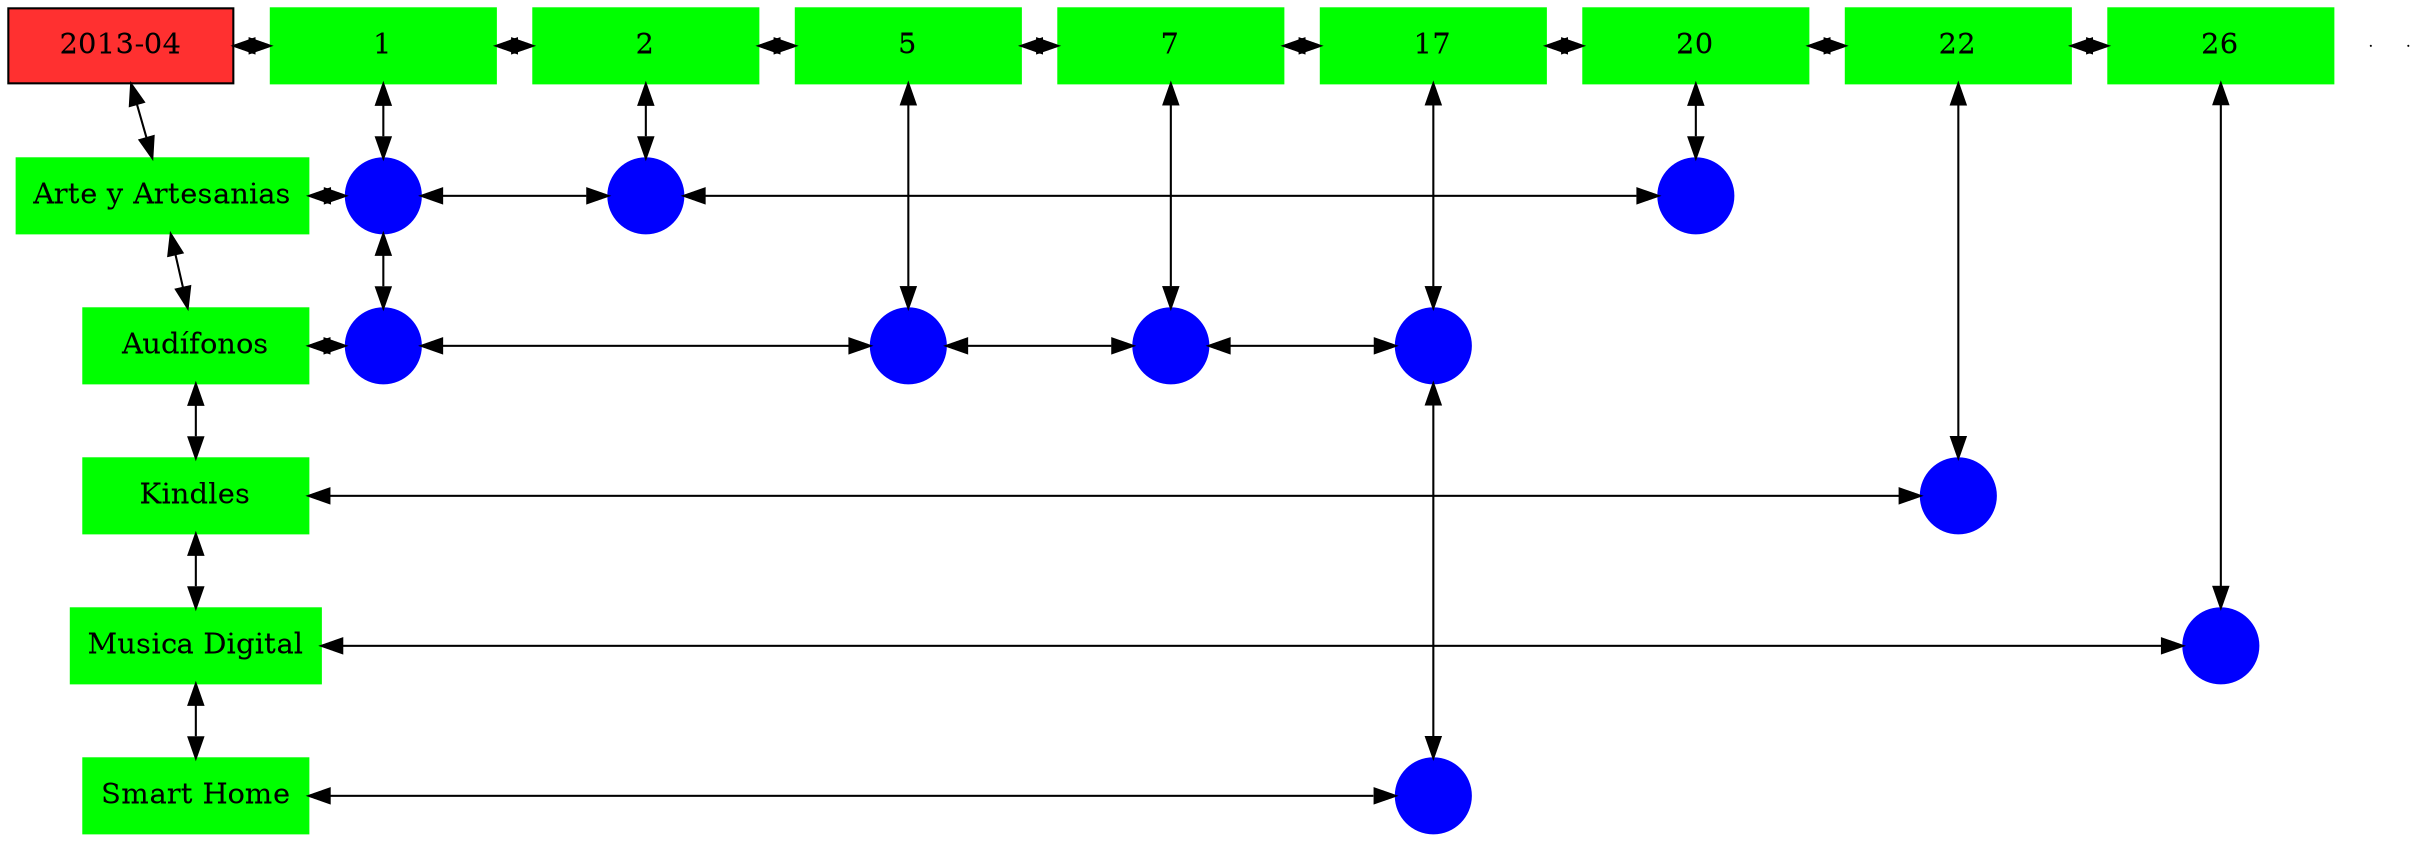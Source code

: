 digraph G{
node[shape="box"];
nodeMt[ label = "2013-04", width = 1.5, style = filled, fillcolor = firebrick1, group = 1 ];
e0[ shape = point, width = 0 ];
e1[ shape = point, width = 0 ];
node0xc001e3e0a0[label="1",color=green,style =filled,width = 1.5 group=1];
nodeMt->node0xc001e3e0a0[dir="both"];
{rank=same;nodeMt;node0xc001e3e0a0;}
node0xc00208b6d0[label="2",color=green,style =filled,width = 1.5 group=2];
node0xc001e3e0a0->node0xc00208b6d0[dir="both"];
{rank=same;node0xc001e3e0a0;node0xc00208b6d0;}
node0xc0021cbc70[label="5",color=green,style =filled,width = 1.5 group=5];
node0xc00208b6d0->node0xc0021cbc70[dir="both"];
{rank=same;node0xc00208b6d0;node0xc0021cbc70;}
node0xc001fb33b0[label="7",color=green,style =filled,width = 1.5 group=7];
node0xc0021cbc70->node0xc001fb33b0[dir="both"];
{rank=same;node0xc0021cbc70;node0xc001fb33b0;}
node0xc001e545f0[label="17",color=green,style =filled,width = 1.5 group=17];
node0xc001fb33b0->node0xc001e545f0[dir="both"];
{rank=same;node0xc001fb33b0;node0xc001e545f0;}
node0xc00217b310[label="20",color=green,style =filled,width = 1.5 group=20];
node0xc001e545f0->node0xc00217b310[dir="both"];
{rank=same;node0xc001e545f0;node0xc00217b310;}
node0xc0022e48c0[label="22",color=green,style =filled,width = 1.5 group=22];
node0xc00217b310->node0xc0022e48c0[dir="both"];
{rank=same;node0xc00217b310;node0xc0022e48c0;}
node0xc002002ff0[label="26",color=green,style =filled,width = 1.5 group=26];
node0xc0022e48c0->node0xc002002ff0[dir="both"];
{rank=same;node0xc0022e48c0;node0xc002002ff0;}
node0xc00208b680[label="Arte y Artesanias",color=green,style =filled width = 1.5 group=1];
node0xc00212b080[label="",color=blue,style =filled, width = 0.5 group=1 shape=circle];
node0xc00208b680->node0xc00212b080[dir="both"];
{rank=same;node0xc00208b680;node0xc00212b080;}
node0xc00208d000[label="",color=blue,style =filled, width = 0.5 group=2 shape=circle];
node0xc00212b080->node0xc00208d000[dir="both"];
{rank=same;node0xc00208d000;node0xc00212b080;}
node0xc002184a00[label="",color=blue,style =filled, width = 0.5 group=20 shape=circle];
node0xc00208d000->node0xc002184a00[dir="both"];
{rank=same;node0xc002184a00;node0xc00208d000;}
node0xc001e3e050[label="Audífonos",color=green,style =filled width = 1.5 group=1];
node0xc001e2b180[label="",color=blue,style =filled, width = 0.5 group=1 shape=circle];
node0xc001e3e050->node0xc001e2b180[dir="both"];
{rank=same;node0xc001e3e050;node0xc001e2b180;}
node0xc0021d6200[label="",color=blue,style =filled, width = 0.5 group=5 shape=circle];
node0xc001e2b180->node0xc0021d6200[dir="both"];
{rank=same;node0xc0021d6200;node0xc001e2b180;}
node0xc001fb4b80[label="",color=blue,style =filled, width = 0.5 group=7 shape=circle];
node0xc0021d6200->node0xc001fb4b80[dir="both"];
{rank=same;node0xc001fb4b80;node0xc0021d6200;}
node0xc0021acb80[label="",color=blue,style =filled, width = 0.5 group=17 shape=circle];
node0xc001fb4b80->node0xc0021acb80[dir="both"];
{rank=same;node0xc0021acb80;node0xc001fb4b80;}
node0xc0022e4870[label="Kindles",color=green,style =filled width = 1.5 group=1];
node0xc0022dd280[label="",color=blue,style =filled, width = 0.5 group=22 shape=circle];
node0xc0022e4870->node0xc0022dd280[dir="both"];
{rank=same;node0xc0022e4870;node0xc0022dd280;}
node0xc002002fa0[label="Musica Digital",color=green,style =filled width = 1.5 group=1];
node0xc001ff9a80[label="",color=blue,style =filled, width = 0.5 group=26 shape=circle];
node0xc002002fa0->node0xc001ff9a80[dir="both"];
{rank=same;node0xc002002fa0;node0xc001ff9a80;}
node0xc001e545a0[label="Smart Home",color=green,style =filled width = 1.5 group=1];
node0xc001e45700[label="",color=blue,style =filled, width = 0.5 group=17 shape=circle];
node0xc001e545a0->node0xc001e45700[dir="both"];
{rank=same;node0xc001e545a0;node0xc001e45700;}
node0xc001e3e0a0->node0xc00212b080[dir="both"];
node0xc00212b080->node0xc001e2b180[dir="both"];
node0xc00208b6d0->node0xc00208d000[dir="both"];
node0xc0021cbc70->node0xc0021d6200[dir="both"];
node0xc001fb33b0->node0xc001fb4b80[dir="both"];
node0xc001e545f0->node0xc0021acb80[dir="both"];
node0xc0021acb80->node0xc001e45700[dir="both"];
node0xc00217b310->node0xc002184a00[dir="both"];
node0xc0022e48c0->node0xc0022dd280[dir="both"];
node0xc002002ff0->node0xc001ff9a80[dir="both"];
nodeMt->node0xc00208b680[dir="both"];
node0xc00208b680->node0xc001e3e050[dir="both"];
node0xc001e3e050->node0xc0022e4870[dir="both"];
node0xc0022e4870->node0xc002002fa0[dir="both"];
node0xc002002fa0->node0xc001e545a0[dir="both"];
}
